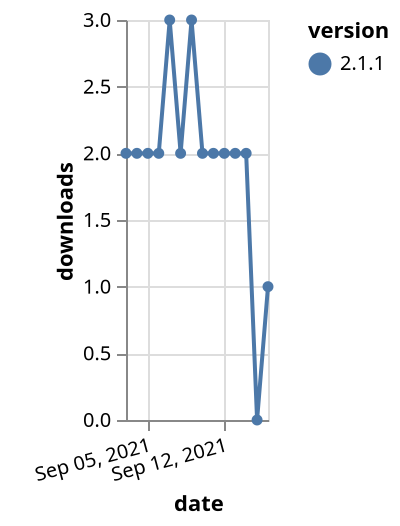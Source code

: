 {"$schema": "https://vega.github.io/schema/vega-lite/v5.json", "description": "A simple bar chart with embedded data.", "data": {"values": [{"date": "2021-09-03", "total": 2230, "delta": 2, "version": "2.1.1"}, {"date": "2021-09-04", "total": 2232, "delta": 2, "version": "2.1.1"}, {"date": "2021-09-05", "total": 2234, "delta": 2, "version": "2.1.1"}, {"date": "2021-09-06", "total": 2236, "delta": 2, "version": "2.1.1"}, {"date": "2021-09-07", "total": 2239, "delta": 3, "version": "2.1.1"}, {"date": "2021-09-08", "total": 2241, "delta": 2, "version": "2.1.1"}, {"date": "2021-09-09", "total": 2244, "delta": 3, "version": "2.1.1"}, {"date": "2021-09-10", "total": 2246, "delta": 2, "version": "2.1.1"}, {"date": "2021-09-11", "total": 2248, "delta": 2, "version": "2.1.1"}, {"date": "2021-09-12", "total": 2250, "delta": 2, "version": "2.1.1"}, {"date": "2021-09-13", "total": 2252, "delta": 2, "version": "2.1.1"}, {"date": "2021-09-14", "total": 2254, "delta": 2, "version": "2.1.1"}, {"date": "2021-09-15", "total": 2254, "delta": 0, "version": "2.1.1"}, {"date": "2021-09-16", "total": 2255, "delta": 1, "version": "2.1.1"}]}, "width": "container", "mark": {"type": "line", "point": {"filled": true}}, "encoding": {"x": {"field": "date", "type": "temporal", "timeUnit": "yearmonthdate", "title": "date", "axis": {"labelAngle": -15}}, "y": {"field": "delta", "type": "quantitative", "title": "downloads"}, "color": {"field": "version", "type": "nominal"}, "tooltip": {"field": "delta"}}}